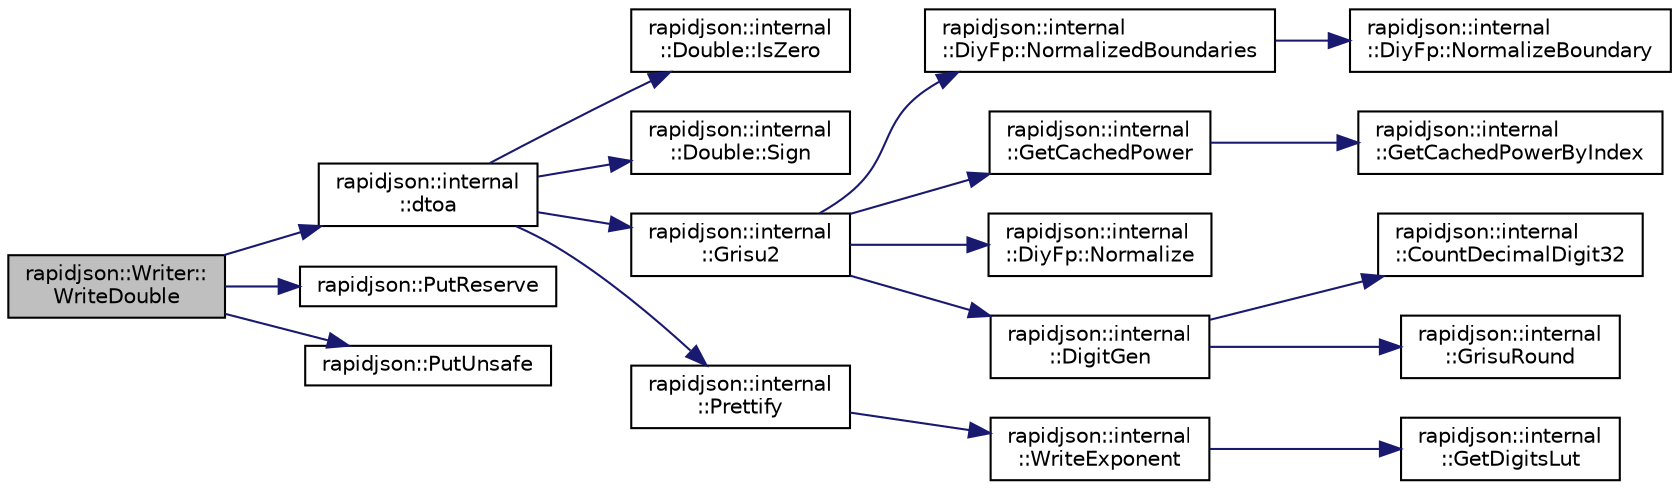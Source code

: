 digraph "rapidjson::Writer::WriteDouble"
{
 // INTERACTIVE_SVG=YES
 // LATEX_PDF_SIZE
  edge [fontname="Helvetica",fontsize="10",labelfontname="Helvetica",labelfontsize="10"];
  node [fontname="Helvetica",fontsize="10",shape=record];
  rankdir="LR";
  Node84 [label="rapidjson::Writer::\lWriteDouble",height=0.2,width=0.4,color="black", fillcolor="grey75", style="filled", fontcolor="black",tooltip=" "];
  Node84 -> Node85 [color="midnightblue",fontsize="10",style="solid",fontname="Helvetica"];
  Node85 [label="rapidjson::internal\l::dtoa",height=0.2,width=0.4,color="black", fillcolor="white", style="filled",URL="$namespacerapidjson_1_1internal.html#a51f3497ab9a7f691e06329409d6b5191",tooltip=" "];
  Node85 -> Node86 [color="midnightblue",fontsize="10",style="solid",fontname="Helvetica"];
  Node86 [label="rapidjson::internal\l::Double::IsZero",height=0.2,width=0.4,color="black", fillcolor="white", style="filled",URL="$classrapidjson_1_1internal_1_1_double.html#a5f8ef8b899b1c8ff33ba4c78ecaf85ba",tooltip=" "];
  Node85 -> Node87 [color="midnightblue",fontsize="10",style="solid",fontname="Helvetica"];
  Node87 [label="rapidjson::internal\l::Double::Sign",height=0.2,width=0.4,color="black", fillcolor="white", style="filled",URL="$classrapidjson_1_1internal_1_1_double.html#a48bc9da5e0a79c25f107faefd3607125",tooltip=" "];
  Node85 -> Node88 [color="midnightblue",fontsize="10",style="solid",fontname="Helvetica"];
  Node88 [label="rapidjson::internal\l::Grisu2",height=0.2,width=0.4,color="black", fillcolor="white", style="filled",URL="$namespacerapidjson_1_1internal.html#a74828fd6e9a874421231ef346b1126f3",tooltip=" "];
  Node88 -> Node89 [color="midnightblue",fontsize="10",style="solid",fontname="Helvetica"];
  Node89 [label="rapidjson::internal\l::DiyFp::NormalizedBoundaries",height=0.2,width=0.4,color="black", fillcolor="white", style="filled",URL="$structrapidjson_1_1internal_1_1_diy_fp.html#ab1a90e2dfc01d7ac05a08c7661635b84",tooltip=" "];
  Node89 -> Node90 [color="midnightblue",fontsize="10",style="solid",fontname="Helvetica"];
  Node90 [label="rapidjson::internal\l::DiyFp::NormalizeBoundary",height=0.2,width=0.4,color="black", fillcolor="white", style="filled",URL="$structrapidjson_1_1internal_1_1_diy_fp.html#a974e356bbf967c43504e796628e61dc4",tooltip=" "];
  Node88 -> Node91 [color="midnightblue",fontsize="10",style="solid",fontname="Helvetica"];
  Node91 [label="rapidjson::internal\l::GetCachedPower",height=0.2,width=0.4,color="black", fillcolor="white", style="filled",URL="$namespacerapidjson_1_1internal.html#a7c58ee2ca622624367808fa3a40dc9e3",tooltip=" "];
  Node91 -> Node92 [color="midnightblue",fontsize="10",style="solid",fontname="Helvetica"];
  Node92 [label="rapidjson::internal\l::GetCachedPowerByIndex",height=0.2,width=0.4,color="black", fillcolor="white", style="filled",URL="$namespacerapidjson_1_1internal.html#a25a77e349cce869daae13c1bdd058d4a",tooltip=" "];
  Node88 -> Node93 [color="midnightblue",fontsize="10",style="solid",fontname="Helvetica"];
  Node93 [label="rapidjson::internal\l::DiyFp::Normalize",height=0.2,width=0.4,color="black", fillcolor="white", style="filled",URL="$structrapidjson_1_1internal_1_1_diy_fp.html#aa20a0598c891880ee34e8dca914f0117",tooltip=" "];
  Node88 -> Node94 [color="midnightblue",fontsize="10",style="solid",fontname="Helvetica"];
  Node94 [label="rapidjson::internal\l::DigitGen",height=0.2,width=0.4,color="black", fillcolor="white", style="filled",URL="$namespacerapidjson_1_1internal.html#a6ba68d7defea7ccc4f8aa2feeafeccde",tooltip=" "];
  Node94 -> Node95 [color="midnightblue",fontsize="10",style="solid",fontname="Helvetica"];
  Node95 [label="rapidjson::internal\l::CountDecimalDigit32",height=0.2,width=0.4,color="black", fillcolor="white", style="filled",URL="$namespacerapidjson_1_1internal.html#ace8d1c16dab8600e0641c4fb6c81aff7",tooltip=" "];
  Node94 -> Node96 [color="midnightblue",fontsize="10",style="solid",fontname="Helvetica"];
  Node96 [label="rapidjson::internal\l::GrisuRound",height=0.2,width=0.4,color="black", fillcolor="white", style="filled",URL="$namespacerapidjson_1_1internal.html#a7d7397686d2c8c57cf11d9afae17bb4d",tooltip=" "];
  Node85 -> Node97 [color="midnightblue",fontsize="10",style="solid",fontname="Helvetica"];
  Node97 [label="rapidjson::internal\l::Prettify",height=0.2,width=0.4,color="black", fillcolor="white", style="filled",URL="$namespacerapidjson_1_1internal.html#a7865c7734bca9cbbf66bdc7c0d164a77",tooltip=" "];
  Node97 -> Node98 [color="midnightblue",fontsize="10",style="solid",fontname="Helvetica"];
  Node98 [label="rapidjson::internal\l::WriteExponent",height=0.2,width=0.4,color="black", fillcolor="white", style="filled",URL="$namespacerapidjson_1_1internal.html#adacfea46aca31aae732f952a9872b6e6",tooltip=" "];
  Node98 -> Node99 [color="midnightblue",fontsize="10",style="solid",fontname="Helvetica"];
  Node99 [label="rapidjson::internal\l::GetDigitsLut",height=0.2,width=0.4,color="black", fillcolor="white", style="filled",URL="$namespacerapidjson_1_1internal.html#a2220f7bb22e11be3bc6f20291659c545",tooltip=" "];
  Node84 -> Node100 [color="midnightblue",fontsize="10",style="solid",fontname="Helvetica"];
  Node100 [label="rapidjson::PutReserve",height=0.2,width=0.4,color="black", fillcolor="white", style="filled",URL="$namespacerapidjson.html#a820f77efccfbb749bd15fe4822d2c740",tooltip="Reserve n characters for writing to a stream."];
  Node84 -> Node101 [color="midnightblue",fontsize="10",style="solid",fontname="Helvetica"];
  Node101 [label="rapidjson::PutUnsafe",height=0.2,width=0.4,color="black", fillcolor="white", style="filled",URL="$namespacerapidjson.html#a0a774dcffe8ae07686f459ae017d2f20",tooltip="Write character to a stream, presuming buffer is reserved."];
}
